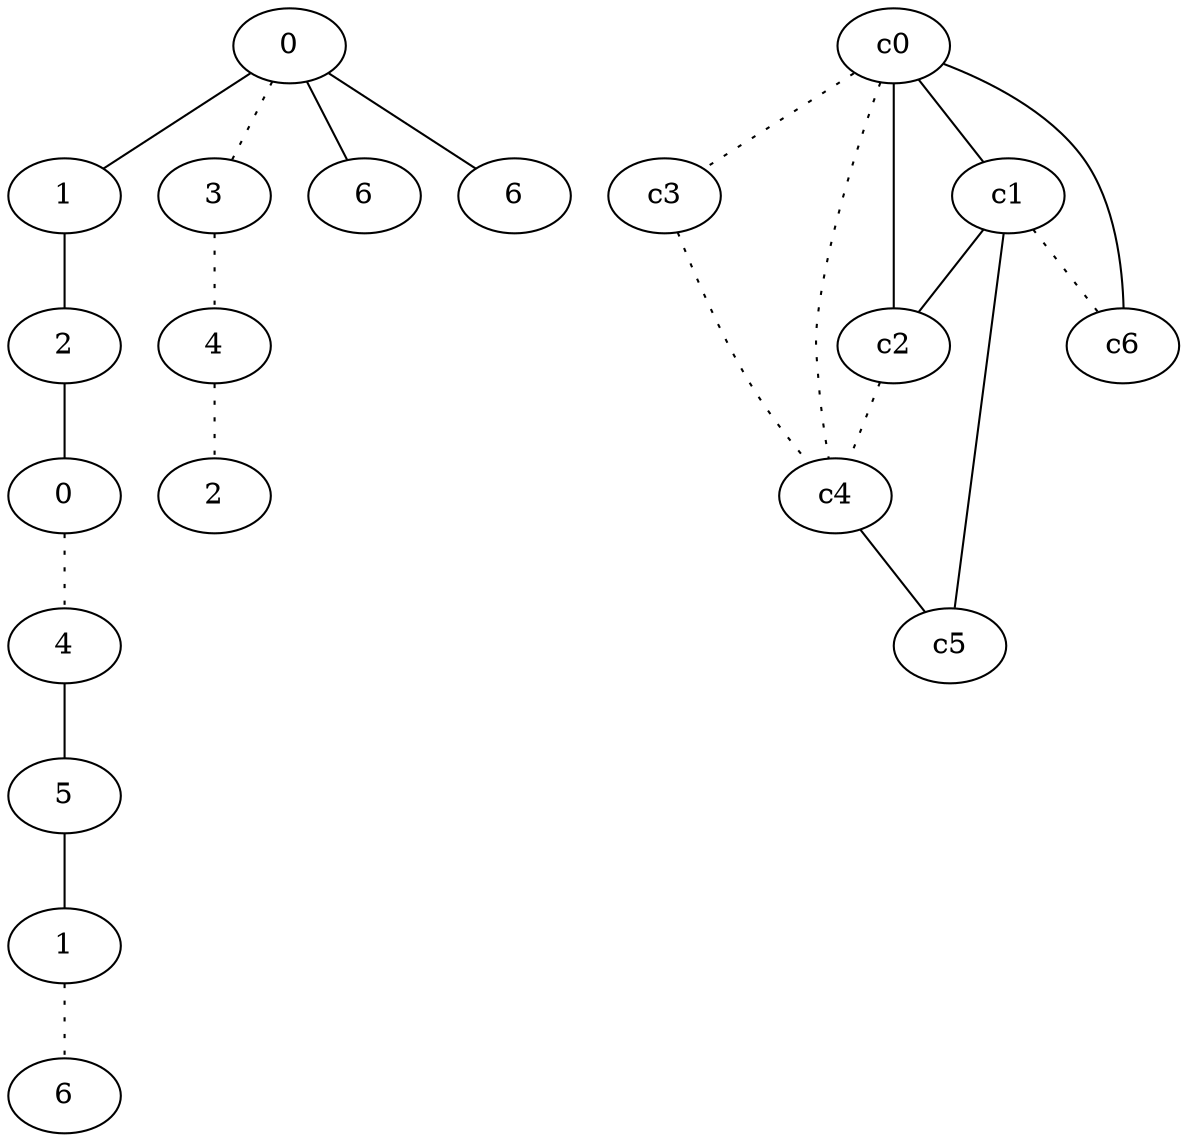 graph {
a0[label=0];
a1[label=1];
a2[label=2];
a3[label=0];
a4[label=4];
a5[label=5];
a6[label=1];
a7[label=6];
a8[label=3];
a9[label=4];
a10[label=2];
a11[label=6];
a12[label=6];
a0 -- a1;
a0 -- a8 [style=dotted];
a0 -- a11;
a0 -- a12;
a1 -- a2;
a2 -- a3;
a3 -- a4 [style=dotted];
a4 -- a5;
a5 -- a6;
a6 -- a7 [style=dotted];
a8 -- a9 [style=dotted];
a9 -- a10 [style=dotted];
c0 -- c1;
c0 -- c2;
c0 -- c3 [style=dotted];
c0 -- c4 [style=dotted];
c0 -- c6;
c1 -- c2;
c1 -- c5;
c1 -- c6 [style=dotted];
c2 -- c4 [style=dotted];
c3 -- c4 [style=dotted];
c4 -- c5;
}
